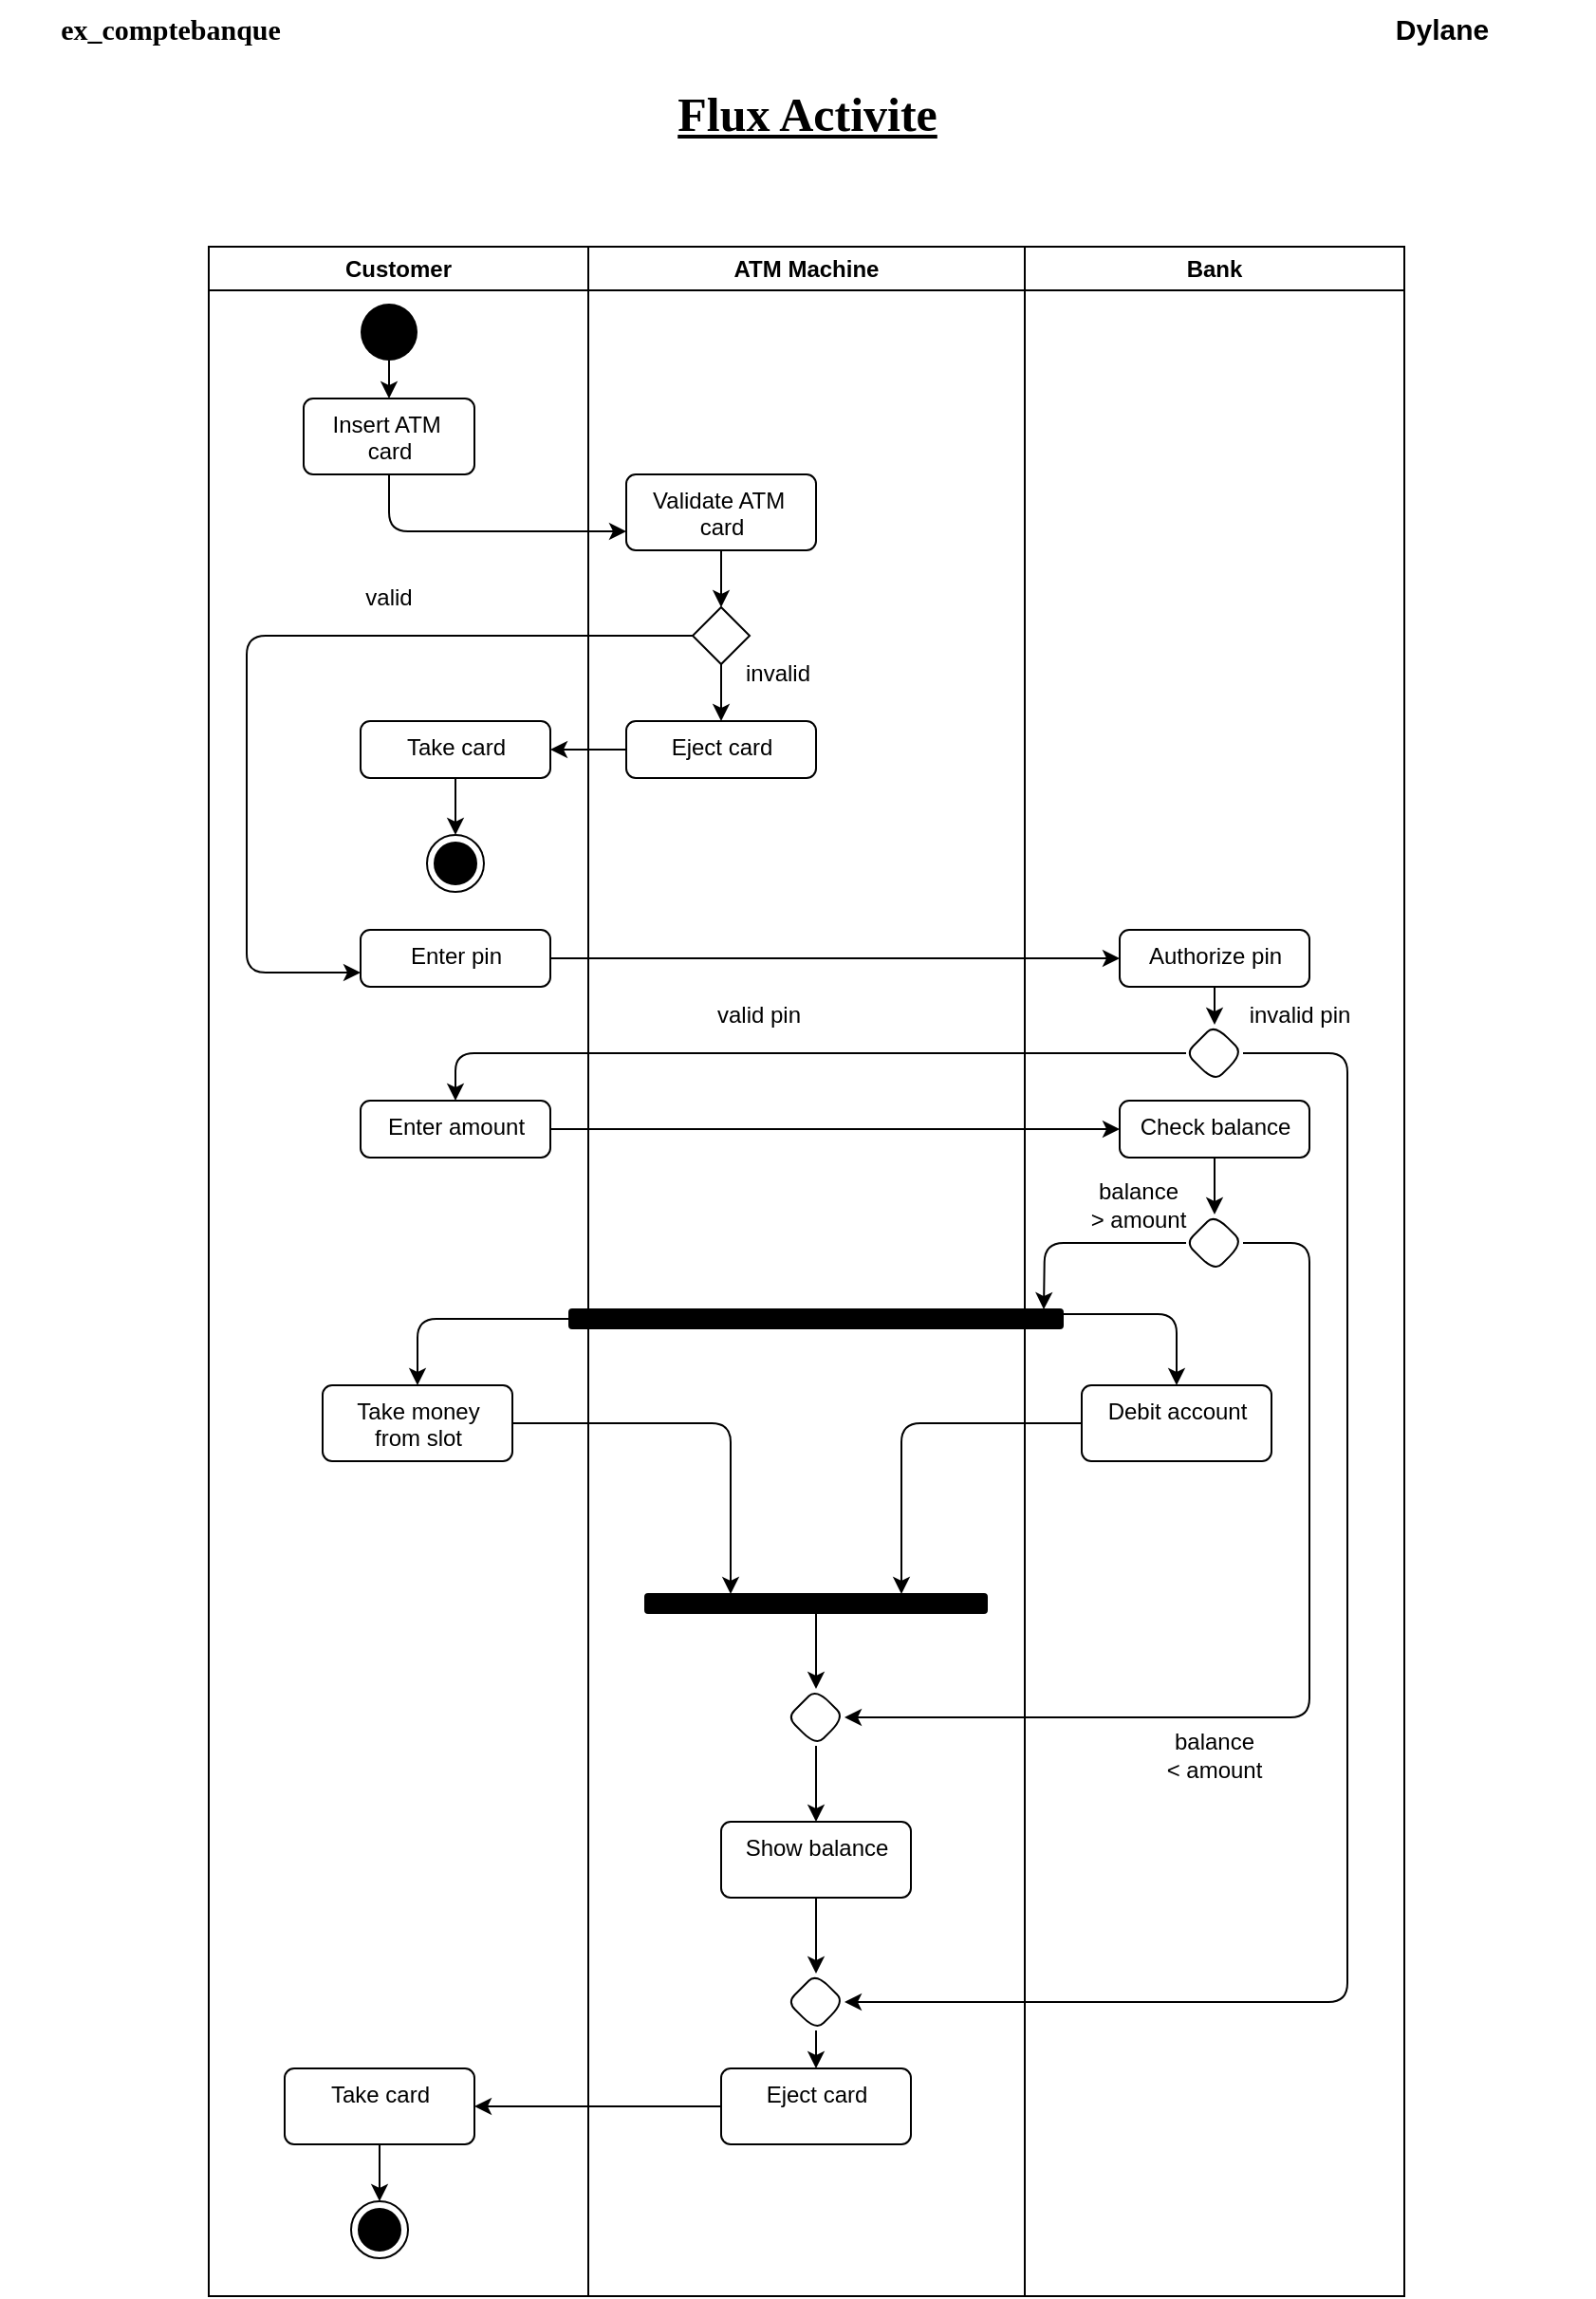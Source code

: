 <mxfile version="26.0.5">
  <diagram name="Page-1" id="e7e014a7-5840-1c2e-5031-d8a46d1fe8dd">
    <mxGraphModel dx="1050" dy="522" grid="1" gridSize="10" guides="1" tooltips="1" connect="1" arrows="1" fold="1" page="1" pageScale="1" pageWidth="850" pageHeight="1400" background="none" math="0" shadow="0">
      <root>
        <mxCell id="0" />
        <mxCell id="1" parent="0" />
        <mxCell id="MgF6TbrkRn9kK3VLW54Z-41" value="Customer" style="swimlane;whiteSpace=wrap;html=1;rounded=0;movable=1;resizable=1;rotatable=1;deletable=1;editable=1;locked=0;connectable=1;" parent="1" vertex="1">
          <mxGeometry x="120" y="160" width="200" height="1080" as="geometry" />
        </mxCell>
        <mxCell id="MgF6TbrkRn9kK3VLW54Z-88" style="edgeStyle=orthogonalEdgeStyle;orthogonalLoop=1;jettySize=auto;html=1;exitX=0.5;exitY=1;exitDx=0;exitDy=0;entryX=0.5;entryY=0;entryDx=0;entryDy=0;" parent="MgF6TbrkRn9kK3VLW54Z-41" source="MgF6TbrkRn9kK3VLW54Z-47" target="MgF6TbrkRn9kK3VLW54Z-48" edge="1">
          <mxGeometry relative="1" as="geometry" />
        </mxCell>
        <mxCell id="MgF6TbrkRn9kK3VLW54Z-47" value="" style="ellipse;fillColor=#000000;strokeColor=none;rounded=0;" parent="MgF6TbrkRn9kK3VLW54Z-41" vertex="1">
          <mxGeometry x="80" y="30" width="30" height="30" as="geometry" />
        </mxCell>
        <mxCell id="MgF6TbrkRn9kK3VLW54Z-48" value="Insert ATM&amp;nbsp;&lt;div&gt;card&lt;/div&gt;" style="html=1;align=center;verticalAlign=top;rounded=1;absoluteArcSize=1;arcSize=10;dashed=0;" parent="MgF6TbrkRn9kK3VLW54Z-41" vertex="1">
          <mxGeometry x="50" y="80" width="90" height="40" as="geometry" />
        </mxCell>
        <mxCell id="MgF6TbrkRn9kK3VLW54Z-64" style="edgeStyle=orthogonalEdgeStyle;orthogonalLoop=1;jettySize=auto;html=1;exitX=0.5;exitY=1;exitDx=0;exitDy=0;entryX=0.5;entryY=0;entryDx=0;entryDy=0;" parent="MgF6TbrkRn9kK3VLW54Z-41" source="MgF6TbrkRn9kK3VLW54Z-59" target="MgF6TbrkRn9kK3VLW54Z-62" edge="1">
          <mxGeometry relative="1" as="geometry" />
        </mxCell>
        <mxCell id="MgF6TbrkRn9kK3VLW54Z-59" value="Take card" style="html=1;align=center;verticalAlign=top;rounded=1;absoluteArcSize=1;arcSize=10;dashed=0;" parent="MgF6TbrkRn9kK3VLW54Z-41" vertex="1">
          <mxGeometry x="80" y="250" width="100" height="30" as="geometry" />
        </mxCell>
        <mxCell id="MgF6TbrkRn9kK3VLW54Z-62" value="" style="ellipse;html=1;shape=endState;fillColor=#000000;strokeColor=#000000;" parent="MgF6TbrkRn9kK3VLW54Z-41" vertex="1">
          <mxGeometry x="115" y="310" width="30" height="30" as="geometry" />
        </mxCell>
        <mxCell id="MgF6TbrkRn9kK3VLW54Z-65" value="Enter pin" style="html=1;align=center;verticalAlign=top;rounded=1;absoluteArcSize=1;arcSize=10;dashed=0;" parent="MgF6TbrkRn9kK3VLW54Z-41" vertex="1">
          <mxGeometry x="80" y="360" width="100" height="30" as="geometry" />
        </mxCell>
        <mxCell id="MgF6TbrkRn9kK3VLW54Z-72" value="Enter amount" style="html=1;align=center;verticalAlign=top;rounded=1;absoluteArcSize=1;arcSize=10;dashed=0;" parent="MgF6TbrkRn9kK3VLW54Z-41" vertex="1">
          <mxGeometry x="80" y="450" width="100" height="30" as="geometry" />
        </mxCell>
        <mxCell id="MgF6TbrkRn9kK3VLW54Z-90" value="valid" style="text;html=1;align=center;verticalAlign=middle;whiteSpace=wrap;rounded=0;" parent="MgF6TbrkRn9kK3VLW54Z-41" vertex="1">
          <mxGeometry x="65" y="170" width="60" height="30" as="geometry" />
        </mxCell>
        <mxCell id="MgF6TbrkRn9kK3VLW54Z-98" value="Take money&lt;div&gt;from slot&lt;/div&gt;&lt;div&gt;&lt;br&gt;&lt;/div&gt;" style="html=1;align=center;verticalAlign=top;rounded=1;absoluteArcSize=1;arcSize=10;dashed=0;" parent="MgF6TbrkRn9kK3VLW54Z-41" vertex="1">
          <mxGeometry x="60" y="600" width="100" height="40" as="geometry" />
        </mxCell>
        <mxCell id="MgF6TbrkRn9kK3VLW54Z-119" style="edgeStyle=orthogonalEdgeStyle;orthogonalLoop=1;jettySize=auto;html=1;exitX=0.5;exitY=1;exitDx=0;exitDy=0;entryX=0.5;entryY=0;entryDx=0;entryDy=0;" parent="MgF6TbrkRn9kK3VLW54Z-41" source="MgF6TbrkRn9kK3VLW54Z-117" target="MgF6TbrkRn9kK3VLW54Z-118" edge="1">
          <mxGeometry relative="1" as="geometry" />
        </mxCell>
        <mxCell id="MgF6TbrkRn9kK3VLW54Z-117" value="&lt;div&gt;Take card&lt;/div&gt;" style="html=1;align=center;verticalAlign=top;rounded=1;absoluteArcSize=1;arcSize=10;fillStyle=auto;" parent="MgF6TbrkRn9kK3VLW54Z-41" vertex="1">
          <mxGeometry x="40" y="960" width="100" height="40" as="geometry" />
        </mxCell>
        <mxCell id="MgF6TbrkRn9kK3VLW54Z-118" value="" style="ellipse;html=1;shape=endState;fillColor=#000000;strokeColor=#000000;" parent="MgF6TbrkRn9kK3VLW54Z-41" vertex="1">
          <mxGeometry x="75" y="1030" width="30" height="30" as="geometry" />
        </mxCell>
        <mxCell id="MgF6TbrkRn9kK3VLW54Z-44" value="Flux Activite" style="text;html=1;align=center;verticalAlign=middle;whiteSpace=wrap;rounded=0;fontStyle=5;fontFamily=Verdana;fontSize=25;" parent="1" vertex="1">
          <mxGeometry x="327.5" y="60" width="215" height="60" as="geometry" />
        </mxCell>
        <mxCell id="MgF6TbrkRn9kK3VLW54Z-45" value="Bank" style="swimlane;whiteSpace=wrap;html=1;rounded=0;" parent="1" vertex="1">
          <mxGeometry x="550" y="160" width="200" height="1080" as="geometry" />
        </mxCell>
        <mxCell id="MgF6TbrkRn9kK3VLW54Z-71" style="edgeStyle=orthogonalEdgeStyle;orthogonalLoop=1;jettySize=auto;html=1;exitX=0.5;exitY=1;exitDx=0;exitDy=0;entryX=0.5;entryY=0;entryDx=0;entryDy=0;" parent="MgF6TbrkRn9kK3VLW54Z-45" source="MgF6TbrkRn9kK3VLW54Z-67" target="MgF6TbrkRn9kK3VLW54Z-69" edge="1">
          <mxGeometry relative="1" as="geometry" />
        </mxCell>
        <mxCell id="MgF6TbrkRn9kK3VLW54Z-67" value="Authorize pin" style="html=1;align=center;verticalAlign=top;rounded=1;absoluteArcSize=1;arcSize=10;dashed=0;" parent="MgF6TbrkRn9kK3VLW54Z-45" vertex="1">
          <mxGeometry x="50" y="360" width="100" height="30" as="geometry" />
        </mxCell>
        <mxCell id="MgF6TbrkRn9kK3VLW54Z-69" value="" style="rhombus;whiteSpace=wrap;html=1;rounded=1;" parent="MgF6TbrkRn9kK3VLW54Z-45" vertex="1">
          <mxGeometry x="85" y="410" width="30" height="30" as="geometry" />
        </mxCell>
        <mxCell id="MgF6TbrkRn9kK3VLW54Z-77" style="edgeStyle=orthogonalEdgeStyle;orthogonalLoop=1;jettySize=auto;html=1;exitX=0.5;exitY=1;exitDx=0;exitDy=0;entryX=0.5;entryY=0;entryDx=0;entryDy=0;" parent="MgF6TbrkRn9kK3VLW54Z-45" source="MgF6TbrkRn9kK3VLW54Z-74" target="MgF6TbrkRn9kK3VLW54Z-76" edge="1">
          <mxGeometry relative="1" as="geometry" />
        </mxCell>
        <mxCell id="MgF6TbrkRn9kK3VLW54Z-74" value="Check balance" style="html=1;align=center;verticalAlign=top;rounded=1;absoluteArcSize=1;arcSize=10;dashed=0;" parent="MgF6TbrkRn9kK3VLW54Z-45" vertex="1">
          <mxGeometry x="50" y="450" width="100" height="30" as="geometry" />
        </mxCell>
        <mxCell id="MgF6TbrkRn9kK3VLW54Z-95" style="edgeStyle=orthogonalEdgeStyle;orthogonalLoop=1;jettySize=auto;html=1;exitX=0;exitY=0.5;exitDx=0;exitDy=0;" parent="MgF6TbrkRn9kK3VLW54Z-45" source="MgF6TbrkRn9kK3VLW54Z-76" edge="1">
          <mxGeometry relative="1" as="geometry">
            <mxPoint x="10" y="560" as="targetPoint" />
          </mxGeometry>
        </mxCell>
        <mxCell id="MgF6TbrkRn9kK3VLW54Z-76" value="" style="rhombus;whiteSpace=wrap;html=1;rounded=1;" parent="MgF6TbrkRn9kK3VLW54Z-45" vertex="1">
          <mxGeometry x="85" y="510" width="30" height="30" as="geometry" />
        </mxCell>
        <mxCell id="MgF6TbrkRn9kK3VLW54Z-103" style="edgeStyle=orthogonalEdgeStyle;orthogonalLoop=1;jettySize=auto;html=1;exitX=1;exitY=0.25;exitDx=0;exitDy=0;entryX=0.5;entryY=0;entryDx=0;entryDy=0;" parent="MgF6TbrkRn9kK3VLW54Z-45" source="MgF6TbrkRn9kK3VLW54Z-92" target="MgF6TbrkRn9kK3VLW54Z-99" edge="1">
          <mxGeometry relative="1" as="geometry" />
        </mxCell>
        <mxCell id="MgF6TbrkRn9kK3VLW54Z-92" value="" style="whiteSpace=wrap;html=1;rounded=1;shadow=0;comic=0;labelBackgroundColor=none;strokeWidth=1;fillColor=#000000;fontFamily=Verdana;fontSize=12;align=center;rotation=0;" parent="MgF6TbrkRn9kK3VLW54Z-45" vertex="1">
          <mxGeometry x="-240" y="560" width="260" height="10" as="geometry" />
        </mxCell>
        <mxCell id="MgF6TbrkRn9kK3VLW54Z-99" value="&lt;div&gt;Debit account&lt;/div&gt;" style="html=1;align=center;verticalAlign=top;rounded=1;absoluteArcSize=1;arcSize=10;fillStyle=auto;" parent="MgF6TbrkRn9kK3VLW54Z-45" vertex="1">
          <mxGeometry x="30" y="600" width="100" height="40" as="geometry" />
        </mxCell>
        <mxCell id="MgF6TbrkRn9kK3VLW54Z-122" value="balance&lt;div&gt;&amp;lt; amount&lt;/div&gt;" style="text;html=1;align=center;verticalAlign=middle;whiteSpace=wrap;rounded=0;" parent="MgF6TbrkRn9kK3VLW54Z-45" vertex="1">
          <mxGeometry x="70" y="780" width="60" height="30" as="geometry" />
        </mxCell>
        <mxCell id="MgF6TbrkRn9kK3VLW54Z-123" value="balance&lt;div&gt;&amp;gt; amount&lt;/div&gt;" style="text;html=1;align=center;verticalAlign=middle;whiteSpace=wrap;rounded=0;" parent="MgF6TbrkRn9kK3VLW54Z-45" vertex="1">
          <mxGeometry x="30" y="490" width="60" height="30" as="geometry" />
        </mxCell>
        <mxCell id="MgF6TbrkRn9kK3VLW54Z-125" value="invalid pin" style="text;html=1;align=center;verticalAlign=middle;whiteSpace=wrap;rounded=0;" parent="MgF6TbrkRn9kK3VLW54Z-45" vertex="1">
          <mxGeometry x="115" y="390" width="60" height="30" as="geometry" />
        </mxCell>
        <mxCell id="MgF6TbrkRn9kK3VLW54Z-46" value="ATM Machine" style="swimlane;whiteSpace=wrap;html=1;startSize=23;rounded=0;" parent="1" vertex="1">
          <mxGeometry x="320" y="160" width="230" height="1080" as="geometry" />
        </mxCell>
        <mxCell id="MgF6TbrkRn9kK3VLW54Z-55" style="edgeStyle=orthogonalEdgeStyle;orthogonalLoop=1;jettySize=auto;html=1;exitX=0.5;exitY=1;exitDx=0;exitDy=0;entryX=0.5;entryY=0;entryDx=0;entryDy=0;" parent="MgF6TbrkRn9kK3VLW54Z-46" source="MgF6TbrkRn9kK3VLW54Z-49" target="MgF6TbrkRn9kK3VLW54Z-51" edge="1">
          <mxGeometry relative="1" as="geometry" />
        </mxCell>
        <mxCell id="MgF6TbrkRn9kK3VLW54Z-49" value="Validate ATM&amp;nbsp;&lt;div&gt;card&lt;/div&gt;" style="html=1;align=center;verticalAlign=top;rounded=1;absoluteArcSize=1;arcSize=10;dashed=0;" parent="MgF6TbrkRn9kK3VLW54Z-46" vertex="1">
          <mxGeometry x="20" y="120" width="100" height="40" as="geometry" />
        </mxCell>
        <mxCell id="MgF6TbrkRn9kK3VLW54Z-56" style="edgeStyle=orthogonalEdgeStyle;orthogonalLoop=1;jettySize=auto;html=1;exitX=0.5;exitY=1;exitDx=0;exitDy=0;" parent="MgF6TbrkRn9kK3VLW54Z-46" source="MgF6TbrkRn9kK3VLW54Z-51" edge="1">
          <mxGeometry relative="1" as="geometry">
            <mxPoint x="69.692" y="220.308" as="targetPoint" />
          </mxGeometry>
        </mxCell>
        <mxCell id="MgF6TbrkRn9kK3VLW54Z-58" style="edgeStyle=orthogonalEdgeStyle;orthogonalLoop=1;jettySize=auto;html=1;exitX=0.5;exitY=1;exitDx=0;exitDy=0;" parent="MgF6TbrkRn9kK3VLW54Z-46" source="MgF6TbrkRn9kK3VLW54Z-51" target="MgF6TbrkRn9kK3VLW54Z-52" edge="1">
          <mxGeometry relative="1" as="geometry" />
        </mxCell>
        <mxCell id="MgF6TbrkRn9kK3VLW54Z-51" value="" style="rhombus;whiteSpace=wrap;html=1;rounded=0;" parent="MgF6TbrkRn9kK3VLW54Z-46" vertex="1">
          <mxGeometry x="55" y="190" width="30" height="30" as="geometry" />
        </mxCell>
        <mxCell id="MgF6TbrkRn9kK3VLW54Z-52" value="Eject card" style="html=1;align=center;verticalAlign=top;rounded=1;absoluteArcSize=1;arcSize=10;dashed=0;" parent="MgF6TbrkRn9kK3VLW54Z-46" vertex="1">
          <mxGeometry x="20" y="250" width="100" height="30" as="geometry" />
        </mxCell>
        <mxCell id="MgF6TbrkRn9kK3VLW54Z-89" value="invalid" style="text;html=1;align=center;verticalAlign=middle;whiteSpace=wrap;rounded=0;" parent="MgF6TbrkRn9kK3VLW54Z-46" vertex="1">
          <mxGeometry x="70" y="210" width="60" height="30" as="geometry" />
        </mxCell>
        <mxCell id="MgF6TbrkRn9kK3VLW54Z-108" style="edgeStyle=orthogonalEdgeStyle;orthogonalLoop=1;jettySize=auto;html=1;exitX=0.5;exitY=1;exitDx=0;exitDy=0;" parent="MgF6TbrkRn9kK3VLW54Z-46" source="MgF6TbrkRn9kK3VLW54Z-94" target="MgF6TbrkRn9kK3VLW54Z-106" edge="1">
          <mxGeometry relative="1" as="geometry" />
        </mxCell>
        <mxCell id="MgF6TbrkRn9kK3VLW54Z-94" value="" style="whiteSpace=wrap;html=1;rounded=1;shadow=0;comic=0;labelBackgroundColor=none;strokeWidth=1;fillColor=#000000;fontFamily=Verdana;fontSize=12;align=center;rotation=0;" parent="MgF6TbrkRn9kK3VLW54Z-46" vertex="1">
          <mxGeometry x="30" y="710" width="180" height="10" as="geometry" />
        </mxCell>
        <mxCell id="MgF6TbrkRn9kK3VLW54Z-111" style="edgeStyle=orthogonalEdgeStyle;orthogonalLoop=1;jettySize=auto;html=1;exitX=0.5;exitY=1;exitDx=0;exitDy=0;entryX=0.5;entryY=0;entryDx=0;entryDy=0;" parent="MgF6TbrkRn9kK3VLW54Z-46" source="MgF6TbrkRn9kK3VLW54Z-106" target="MgF6TbrkRn9kK3VLW54Z-110" edge="1">
          <mxGeometry relative="1" as="geometry" />
        </mxCell>
        <mxCell id="MgF6TbrkRn9kK3VLW54Z-106" value="" style="rhombus;whiteSpace=wrap;html=1;rounded=1;" parent="MgF6TbrkRn9kK3VLW54Z-46" vertex="1">
          <mxGeometry x="105" y="760" width="30" height="30" as="geometry" />
        </mxCell>
        <mxCell id="MgF6TbrkRn9kK3VLW54Z-113" style="edgeStyle=orthogonalEdgeStyle;orthogonalLoop=1;jettySize=auto;html=1;exitX=0.5;exitY=1;exitDx=0;exitDy=0;entryX=0.5;entryY=0;entryDx=0;entryDy=0;" parent="MgF6TbrkRn9kK3VLW54Z-46" source="MgF6TbrkRn9kK3VLW54Z-110" target="MgF6TbrkRn9kK3VLW54Z-112" edge="1">
          <mxGeometry relative="1" as="geometry" />
        </mxCell>
        <mxCell id="MgF6TbrkRn9kK3VLW54Z-110" value="&lt;div&gt;Show balance&lt;/div&gt;" style="html=1;align=center;verticalAlign=top;rounded=1;absoluteArcSize=1;arcSize=10;fillStyle=auto;" parent="MgF6TbrkRn9kK3VLW54Z-46" vertex="1">
          <mxGeometry x="70" y="830" width="100" height="40" as="geometry" />
        </mxCell>
        <mxCell id="MgF6TbrkRn9kK3VLW54Z-116" style="edgeStyle=orthogonalEdgeStyle;orthogonalLoop=1;jettySize=auto;html=1;exitX=0.5;exitY=1;exitDx=0;exitDy=0;entryX=0.5;entryY=0;entryDx=0;entryDy=0;" parent="MgF6TbrkRn9kK3VLW54Z-46" source="MgF6TbrkRn9kK3VLW54Z-112" target="MgF6TbrkRn9kK3VLW54Z-115" edge="1">
          <mxGeometry relative="1" as="geometry" />
        </mxCell>
        <mxCell id="MgF6TbrkRn9kK3VLW54Z-112" value="" style="rhombus;whiteSpace=wrap;html=1;rounded=1;" parent="MgF6TbrkRn9kK3VLW54Z-46" vertex="1">
          <mxGeometry x="105" y="910" width="30" height="30" as="geometry" />
        </mxCell>
        <mxCell id="MgF6TbrkRn9kK3VLW54Z-115" value="&lt;div&gt;Eject card&lt;/div&gt;" style="html=1;align=center;verticalAlign=top;rounded=1;absoluteArcSize=1;arcSize=10;fillStyle=auto;" parent="MgF6TbrkRn9kK3VLW54Z-46" vertex="1">
          <mxGeometry x="70" y="960" width="100" height="40" as="geometry" />
        </mxCell>
        <mxCell id="MgF6TbrkRn9kK3VLW54Z-126" value="valid pin" style="text;html=1;align=center;verticalAlign=middle;whiteSpace=wrap;rounded=0;" parent="MgF6TbrkRn9kK3VLW54Z-46" vertex="1">
          <mxGeometry x="60" y="390" width="60" height="30" as="geometry" />
        </mxCell>
        <mxCell id="MgF6TbrkRn9kK3VLW54Z-61" style="edgeStyle=orthogonalEdgeStyle;orthogonalLoop=1;jettySize=auto;html=1;exitX=0;exitY=0.5;exitDx=0;exitDy=0;entryX=1;entryY=0.5;entryDx=0;entryDy=0;" parent="1" source="MgF6TbrkRn9kK3VLW54Z-52" target="MgF6TbrkRn9kK3VLW54Z-59" edge="1">
          <mxGeometry relative="1" as="geometry" />
        </mxCell>
        <mxCell id="MgF6TbrkRn9kK3VLW54Z-66" style="edgeStyle=orthogonalEdgeStyle;orthogonalLoop=1;jettySize=auto;html=1;exitX=0;exitY=0.5;exitDx=0;exitDy=0;entryX=0;entryY=0.75;entryDx=0;entryDy=0;" parent="1" source="MgF6TbrkRn9kK3VLW54Z-51" target="MgF6TbrkRn9kK3VLW54Z-65" edge="1">
          <mxGeometry relative="1" as="geometry">
            <Array as="points">
              <mxPoint x="140" y="365" />
              <mxPoint x="140" y="543" />
            </Array>
          </mxGeometry>
        </mxCell>
        <mxCell id="MgF6TbrkRn9kK3VLW54Z-68" style="edgeStyle=orthogonalEdgeStyle;orthogonalLoop=1;jettySize=auto;html=1;exitX=1;exitY=0.5;exitDx=0;exitDy=0;" parent="1" source="MgF6TbrkRn9kK3VLW54Z-65" target="MgF6TbrkRn9kK3VLW54Z-67" edge="1">
          <mxGeometry relative="1" as="geometry" />
        </mxCell>
        <mxCell id="MgF6TbrkRn9kK3VLW54Z-73" style="edgeStyle=orthogonalEdgeStyle;orthogonalLoop=1;jettySize=auto;html=1;exitX=0;exitY=0.5;exitDx=0;exitDy=0;" parent="1" source="MgF6TbrkRn9kK3VLW54Z-69" target="MgF6TbrkRn9kK3VLW54Z-72" edge="1">
          <mxGeometry relative="1" as="geometry" />
        </mxCell>
        <mxCell id="MgF6TbrkRn9kK3VLW54Z-75" style="edgeStyle=orthogonalEdgeStyle;orthogonalLoop=1;jettySize=auto;html=1;exitX=1;exitY=0.5;exitDx=0;exitDy=0;" parent="1" source="MgF6TbrkRn9kK3VLW54Z-72" target="MgF6TbrkRn9kK3VLW54Z-74" edge="1">
          <mxGeometry relative="1" as="geometry" />
        </mxCell>
        <mxCell id="MgF6TbrkRn9kK3VLW54Z-79" style="edgeStyle=orthogonalEdgeStyle;orthogonalLoop=1;jettySize=auto;html=1;exitX=0.5;exitY=1;exitDx=0;exitDy=0;entryX=0;entryY=0.75;entryDx=0;entryDy=0;" parent="1" source="MgF6TbrkRn9kK3VLW54Z-48" target="MgF6TbrkRn9kK3VLW54Z-49" edge="1">
          <mxGeometry relative="1" as="geometry" />
        </mxCell>
        <mxCell id="MgF6TbrkRn9kK3VLW54Z-102" style="edgeStyle=orthogonalEdgeStyle;orthogonalLoop=1;jettySize=auto;html=1;exitX=0;exitY=0.5;exitDx=0;exitDy=0;entryX=0.5;entryY=0;entryDx=0;entryDy=0;" parent="1" source="MgF6TbrkRn9kK3VLW54Z-92" target="MgF6TbrkRn9kK3VLW54Z-98" edge="1">
          <mxGeometry relative="1" as="geometry" />
        </mxCell>
        <mxCell id="MgF6TbrkRn9kK3VLW54Z-104" style="edgeStyle=orthogonalEdgeStyle;orthogonalLoop=1;jettySize=auto;html=1;exitX=1;exitY=0.5;exitDx=0;exitDy=0;entryX=0.25;entryY=0;entryDx=0;entryDy=0;" parent="1" source="MgF6TbrkRn9kK3VLW54Z-98" target="MgF6TbrkRn9kK3VLW54Z-94" edge="1">
          <mxGeometry relative="1" as="geometry" />
        </mxCell>
        <mxCell id="MgF6TbrkRn9kK3VLW54Z-105" style="edgeStyle=orthogonalEdgeStyle;orthogonalLoop=1;jettySize=auto;html=1;exitX=0;exitY=0.5;exitDx=0;exitDy=0;entryX=0.75;entryY=0;entryDx=0;entryDy=0;" parent="1" source="MgF6TbrkRn9kK3VLW54Z-99" target="MgF6TbrkRn9kK3VLW54Z-94" edge="1">
          <mxGeometry relative="1" as="geometry" />
        </mxCell>
        <mxCell id="MgF6TbrkRn9kK3VLW54Z-109" style="edgeStyle=orthogonalEdgeStyle;orthogonalLoop=1;jettySize=auto;html=1;exitX=1;exitY=0.5;exitDx=0;exitDy=0;entryX=1;entryY=0.5;entryDx=0;entryDy=0;" parent="1" source="MgF6TbrkRn9kK3VLW54Z-76" target="MgF6TbrkRn9kK3VLW54Z-106" edge="1">
          <mxGeometry relative="1" as="geometry">
            <Array as="points">
              <mxPoint x="700" y="685" />
              <mxPoint x="700" y="935" />
            </Array>
          </mxGeometry>
        </mxCell>
        <mxCell id="MgF6TbrkRn9kK3VLW54Z-120" style="edgeStyle=orthogonalEdgeStyle;orthogonalLoop=1;jettySize=auto;html=1;exitX=0;exitY=0.5;exitDx=0;exitDy=0;entryX=1;entryY=0.5;entryDx=0;entryDy=0;" parent="1" source="MgF6TbrkRn9kK3VLW54Z-115" target="MgF6TbrkRn9kK3VLW54Z-117" edge="1">
          <mxGeometry relative="1" as="geometry" />
        </mxCell>
        <mxCell id="MgF6TbrkRn9kK3VLW54Z-121" style="edgeStyle=orthogonalEdgeStyle;orthogonalLoop=1;jettySize=auto;html=1;exitX=1;exitY=0.5;exitDx=0;exitDy=0;entryX=1;entryY=0.5;entryDx=0;entryDy=0;" parent="1" source="MgF6TbrkRn9kK3VLW54Z-69" target="MgF6TbrkRn9kK3VLW54Z-112" edge="1">
          <mxGeometry relative="1" as="geometry">
            <Array as="points">
              <mxPoint x="720" y="585" />
              <mxPoint x="720" y="1085" />
            </Array>
          </mxGeometry>
        </mxCell>
        <mxCell id="u9745zJ68IK3Khe_gfZ0-1" value="ex_comptebanque" style="text;html=1;align=center;verticalAlign=middle;whiteSpace=wrap;rounded=0;fontStyle=1;fontSize=15;fontFamily=Verdana;" vertex="1" parent="1">
          <mxGeometry x="10" y="30" width="180" height="30" as="geometry" />
        </mxCell>
        <mxCell id="u9745zJ68IK3Khe_gfZ0-2" value="Dylane" style="text;html=1;align=center;verticalAlign=middle;whiteSpace=wrap;rounded=0;fontStyle=1;fontSize=15;" vertex="1" parent="1">
          <mxGeometry x="690" y="30" width="160" height="30" as="geometry" />
        </mxCell>
      </root>
    </mxGraphModel>
  </diagram>
</mxfile>

